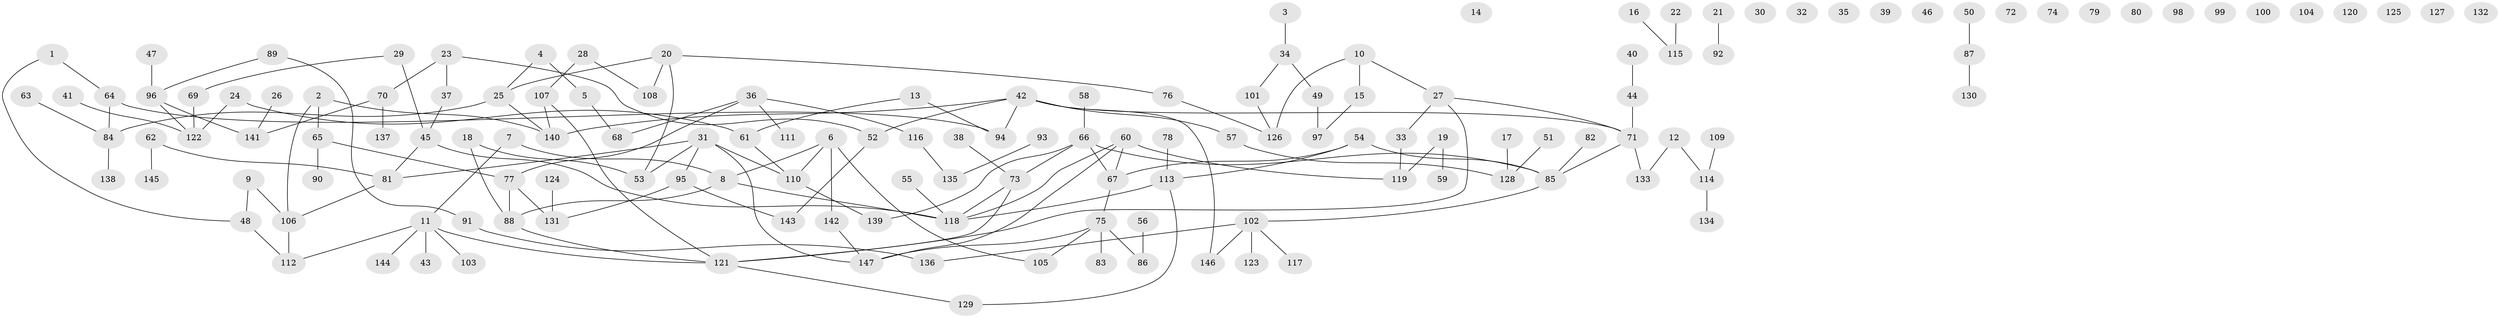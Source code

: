 // coarse degree distribution, {3: 0.14705882352941177, 4: 0.13725490196078433, 1: 0.27450980392156865, 2: 0.13725490196078433, 8: 0.00980392156862745, 5: 0.049019607843137254, 0: 0.18627450980392157, 6: 0.0392156862745098, 7: 0.0196078431372549}
// Generated by graph-tools (version 1.1) at 2025/41/03/06/25 10:41:24]
// undirected, 147 vertices, 160 edges
graph export_dot {
graph [start="1"]
  node [color=gray90,style=filled];
  1;
  2;
  3;
  4;
  5;
  6;
  7;
  8;
  9;
  10;
  11;
  12;
  13;
  14;
  15;
  16;
  17;
  18;
  19;
  20;
  21;
  22;
  23;
  24;
  25;
  26;
  27;
  28;
  29;
  30;
  31;
  32;
  33;
  34;
  35;
  36;
  37;
  38;
  39;
  40;
  41;
  42;
  43;
  44;
  45;
  46;
  47;
  48;
  49;
  50;
  51;
  52;
  53;
  54;
  55;
  56;
  57;
  58;
  59;
  60;
  61;
  62;
  63;
  64;
  65;
  66;
  67;
  68;
  69;
  70;
  71;
  72;
  73;
  74;
  75;
  76;
  77;
  78;
  79;
  80;
  81;
  82;
  83;
  84;
  85;
  86;
  87;
  88;
  89;
  90;
  91;
  92;
  93;
  94;
  95;
  96;
  97;
  98;
  99;
  100;
  101;
  102;
  103;
  104;
  105;
  106;
  107;
  108;
  109;
  110;
  111;
  112;
  113;
  114;
  115;
  116;
  117;
  118;
  119;
  120;
  121;
  122;
  123;
  124;
  125;
  126;
  127;
  128;
  129;
  130;
  131;
  132;
  133;
  134;
  135;
  136;
  137;
  138;
  139;
  140;
  141;
  142;
  143;
  144;
  145;
  146;
  147;
  1 -- 48;
  1 -- 64;
  2 -- 65;
  2 -- 106;
  2 -- 140;
  3 -- 34;
  4 -- 5;
  4 -- 25;
  5 -- 68;
  6 -- 8;
  6 -- 105;
  6 -- 110;
  6 -- 142;
  7 -- 8;
  7 -- 11;
  8 -- 88;
  8 -- 118;
  9 -- 48;
  9 -- 106;
  10 -- 15;
  10 -- 27;
  10 -- 126;
  11 -- 43;
  11 -- 103;
  11 -- 112;
  11 -- 121;
  11 -- 144;
  12 -- 114;
  12 -- 133;
  13 -- 61;
  13 -- 94;
  15 -- 97;
  16 -- 115;
  17 -- 128;
  18 -- 53;
  18 -- 88;
  19 -- 59;
  19 -- 119;
  20 -- 25;
  20 -- 53;
  20 -- 76;
  20 -- 108;
  21 -- 92;
  22 -- 115;
  23 -- 37;
  23 -- 52;
  23 -- 70;
  24 -- 61;
  24 -- 122;
  25 -- 84;
  25 -- 140;
  26 -- 141;
  27 -- 33;
  27 -- 71;
  27 -- 121;
  28 -- 107;
  28 -- 108;
  29 -- 45;
  29 -- 69;
  31 -- 53;
  31 -- 81;
  31 -- 95;
  31 -- 110;
  31 -- 147;
  33 -- 119;
  34 -- 49;
  34 -- 101;
  36 -- 68;
  36 -- 77;
  36 -- 111;
  36 -- 116;
  37 -- 45;
  38 -- 73;
  40 -- 44;
  41 -- 122;
  42 -- 52;
  42 -- 57;
  42 -- 71;
  42 -- 94;
  42 -- 140;
  42 -- 146;
  44 -- 71;
  45 -- 81;
  45 -- 118;
  47 -- 96;
  48 -- 112;
  49 -- 97;
  50 -- 87;
  51 -- 128;
  52 -- 143;
  54 -- 67;
  54 -- 85;
  54 -- 113;
  55 -- 118;
  56 -- 86;
  57 -- 128;
  58 -- 66;
  60 -- 67;
  60 -- 118;
  60 -- 119;
  60 -- 147;
  61 -- 110;
  62 -- 81;
  62 -- 145;
  63 -- 84;
  64 -- 84;
  64 -- 94;
  65 -- 77;
  65 -- 90;
  66 -- 67;
  66 -- 73;
  66 -- 85;
  66 -- 139;
  67 -- 75;
  69 -- 122;
  70 -- 137;
  70 -- 141;
  71 -- 85;
  71 -- 133;
  73 -- 118;
  73 -- 121;
  75 -- 83;
  75 -- 86;
  75 -- 105;
  75 -- 147;
  76 -- 126;
  77 -- 88;
  77 -- 131;
  78 -- 113;
  81 -- 106;
  82 -- 85;
  84 -- 138;
  85 -- 102;
  87 -- 130;
  88 -- 121;
  89 -- 91;
  89 -- 96;
  91 -- 136;
  93 -- 135;
  95 -- 131;
  95 -- 143;
  96 -- 122;
  96 -- 141;
  101 -- 126;
  102 -- 117;
  102 -- 123;
  102 -- 136;
  102 -- 146;
  106 -- 112;
  107 -- 121;
  107 -- 140;
  109 -- 114;
  110 -- 139;
  113 -- 118;
  113 -- 129;
  114 -- 134;
  116 -- 135;
  121 -- 129;
  124 -- 131;
  142 -- 147;
}
